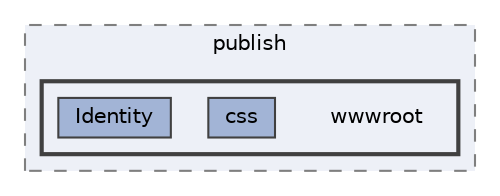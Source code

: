 digraph "BLAZAM/bin/Release/net6.0/publish/wwwroot"
{
 // LATEX_PDF_SIZE
  bgcolor="transparent";
  edge [fontname=Helvetica,fontsize=10,labelfontname=Helvetica,labelfontsize=10];
  node [fontname=Helvetica,fontsize=10,shape=box,height=0.2,width=0.4];
  compound=true
  subgraph clusterdir_4fb4f0170b15ff2a324b8637e2f155fb {
    graph [ bgcolor="#edf0f7", pencolor="grey50", label="publish", fontname=Helvetica,fontsize=10 style="filled,dashed", URL="dir_4fb4f0170b15ff2a324b8637e2f155fb.html",tooltip=""]
  subgraph clusterdir_1e0187723f14448313317ec71385831c {
    graph [ bgcolor="#edf0f7", pencolor="grey25", label="", fontname=Helvetica,fontsize=10 style="filled,bold", URL="dir_1e0187723f14448313317ec71385831c.html",tooltip=""]
    dir_1e0187723f14448313317ec71385831c [shape=plaintext, label="wwwroot"];
  dir_697defd3434f1a36e6cdfd0094474429 [label="css", fillcolor="#a2b4d6", color="grey25", style="filled", URL="dir_697defd3434f1a36e6cdfd0094474429.html",tooltip=""];
  dir_6e9904d510173b10627d29760fc1d465 [label="Identity", fillcolor="#a2b4d6", color="grey25", style="filled", URL="dir_6e9904d510173b10627d29760fc1d465.html",tooltip=""];
  }
  }
}
